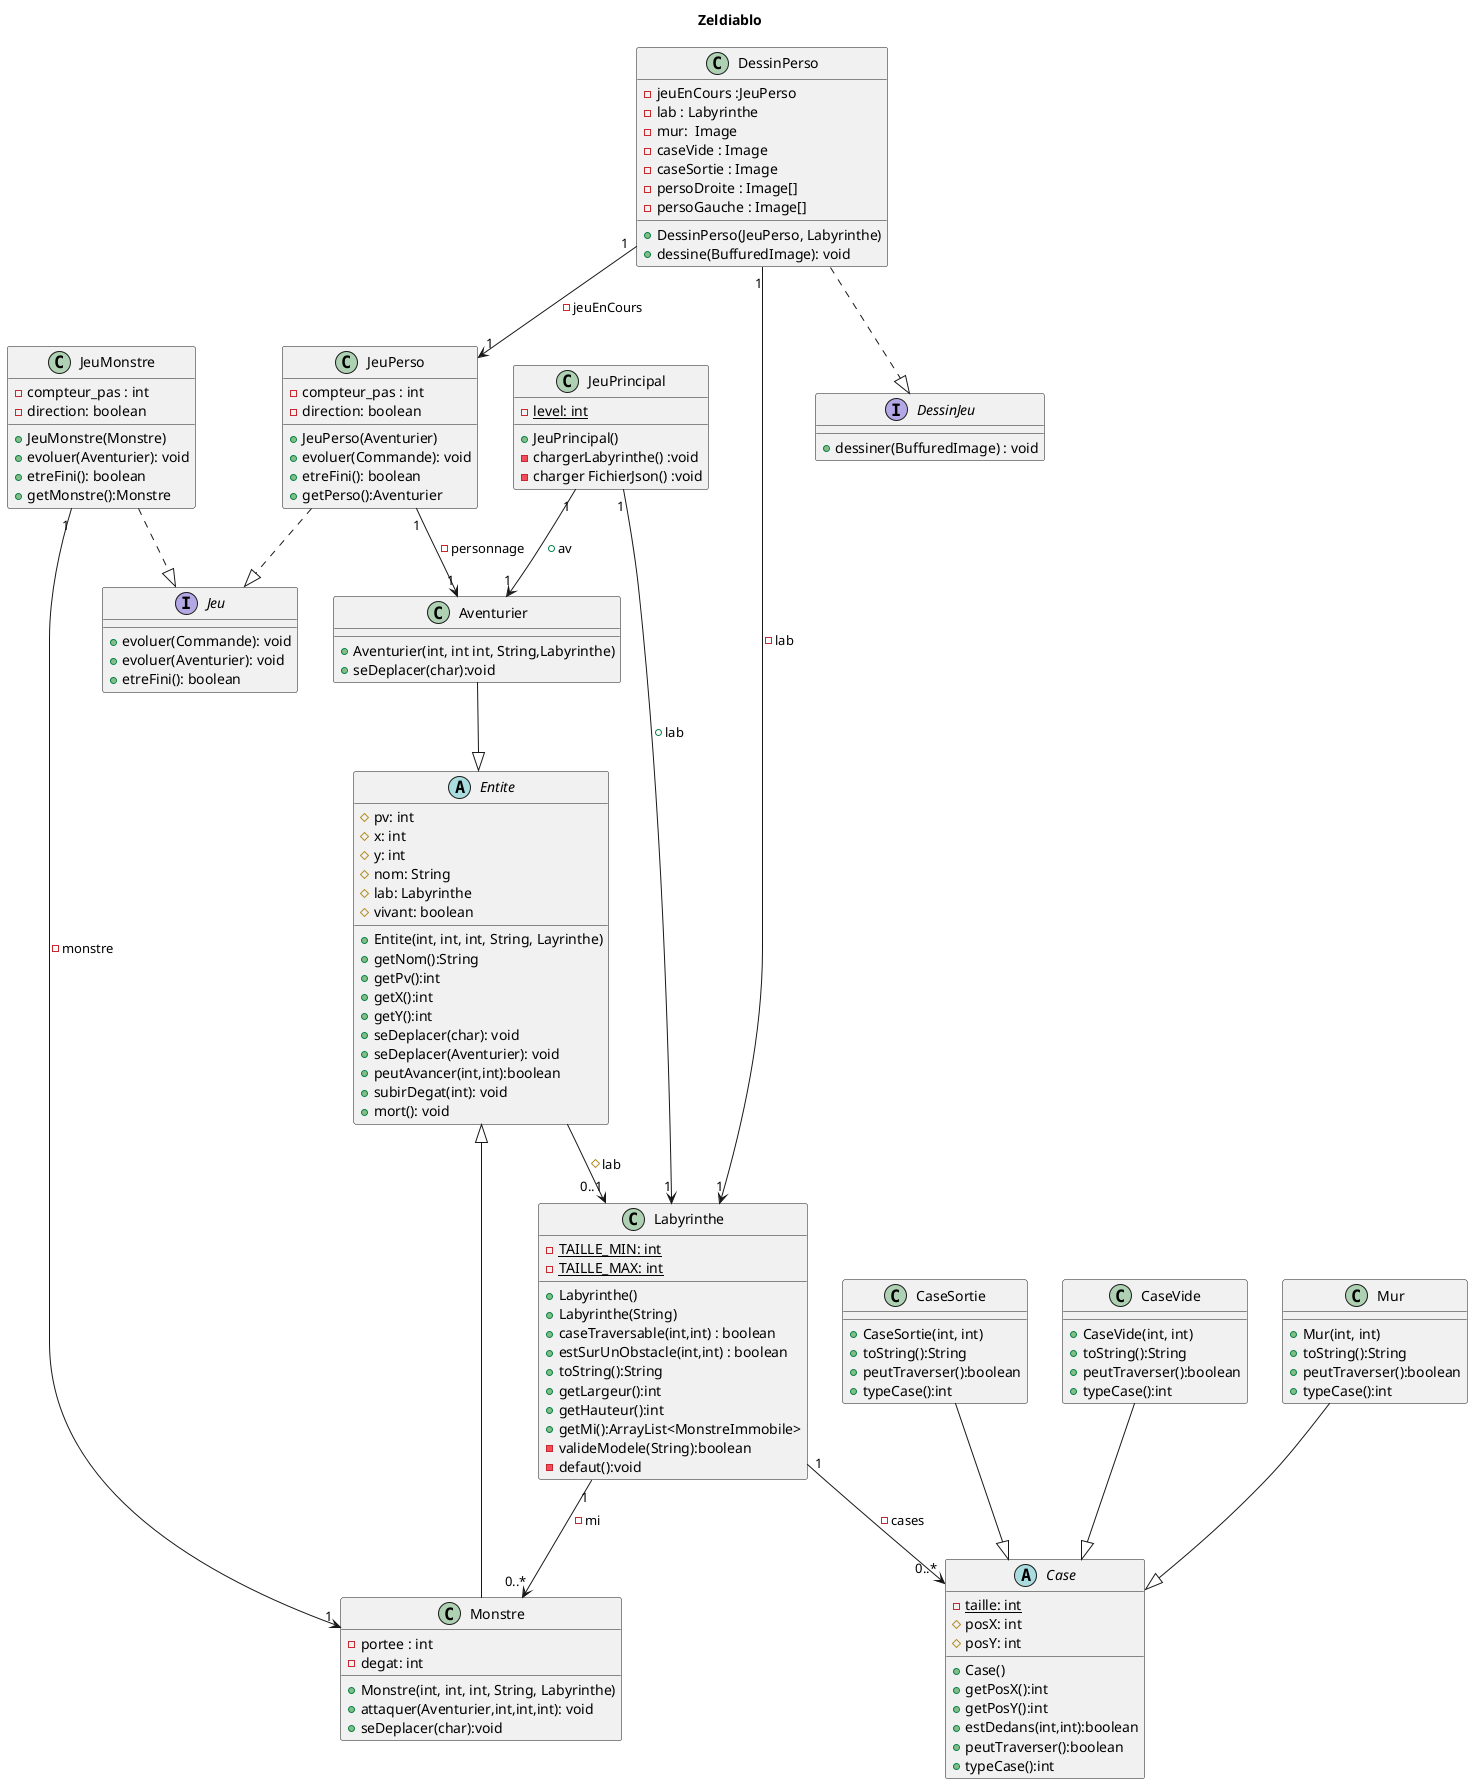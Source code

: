 @startuml
title Zeldiablo

interface Jeu {
    +evoluer(Commande): void
    +evoluer(Aventurier): void
    +etreFini(): boolean
}

class JeuPrincipal {
    -{static}level: int
    +JeuPrincipal()
    -chargerLabyrinthe() :void 
    -charger FichierJson() :void 
}

class JeuPerso {
    -compteur_pas : int
    -direction: boolean
    +JeuPerso(Aventurier)
    +evoluer(Commande): void
    +etreFini(): boolean
    +getPerso():Aventurier
}

class JeuMonstre {
    -compteur_pas : int
    -direction: boolean
    +JeuMonstre(Monstre)
    +evoluer(Aventurier): void
    +etreFini(): boolean
    +getMonstre():Monstre
}

interface DessinJeu {
    +dessiner(BuffuredImage) : void
}

class DessinPerso {
    -jeuEnCours :JeuPerso 
    -lab : Labyrinthe
    -mur:  Image
    -caseVide : Image
    -caseSortie : Image
    -persoDroite : Image[]
    -persoGauche : Image[]
    +DessinPerso(JeuPerso, Labyrinthe)
    +dessine(BuffuredImage): void
}

class Labyrinthe {
    -{static}TAILLE_MIN: int
    -{static}TAILLE_MAX: int
    +Labyrinthe()
    +Labyrinthe(String)
    +caseTraversable(int,int) : boolean
    +estSurUnObstacle(int,int) : boolean
    +toString():String
    +getLargeur():int
    +getHauteur():int
    +getMi():ArrayList<MonstreImmobile>
    -valideModele(String):boolean
    -defaut():void
}

class Monstre {
    -portee : int
    -degat: int
    +Monstre(int, int, int, String, Labyrinthe)
    +attaquer(Aventurier,int,int,int): void
    +seDeplacer(char):void
}

abstract Case {
    -{static} taille: int
    #posX: int
    #posY: int
    +Case()
    +getPosX():int
    +getPosY():int
    +estDedans(int,int):boolean
    +peutTraverser():boolean
    +typeCase():int
}

class CaseVide {
    +CaseVide(int, int)
    +toString():String
    +peutTraverser():boolean
    +typeCase():int
}

class Mur {
    +Mur(int, int)
    +toString():String
    +peutTraverser():boolean
    +typeCase():int
}

class CaseSortie {
    +CaseSortie(int, int)
    +toString():String
    +peutTraverser():boolean
    +typeCase():int
}
   

abstract Entite {
    #pv: int
    #x: int
    #y: int
    #nom: String
    #lab: Labyrinthe
    #vivant: boolean

    +Entite(int, int, int, String, Layrinthe)
    +getNom():String
    +getPv():int
    +getX():int
    +getY():int
    +seDeplacer(char): void
    +seDeplacer(Aventurier): void
    +peutAvancer(int,int):boolean
    +subirDegat(int): void
    +mort(): void
}

class Aventurier {
    +Aventurier(int, int int, String,Labyrinthe)
    +seDeplacer(char):void
}

DessinPerso "1" --> "1" Labyrinthe : -lab
DessinPerso "1" --> "1" JeuPerso : -jeuEnCours
DessinPerso ..|> DessinJeu

JeuPerso "1" --> "1" Aventurier : -personnage
JeuPerso ..|> Jeu

JeuMonstre "1" --> "1" Monstre : -monstre
JeuMonstre ..|> Jeu

JeuPrincipal "1" --> "1" Labyrinthe : +lab
JeuPrincipal "1" --> "1" Aventurier : +av

Entite --> "0..1" Labyrinthe : #lab

Aventurier --|> Entite

Monstre --|> Entite

Labyrinthe "1" --> "0..*" Case : -cases
Labyrinthe "1" --> "0..*" Monstre : -mi


CaseVide --|> Case

Mur --|> Case

CaseSortie--|> Case
@enduml